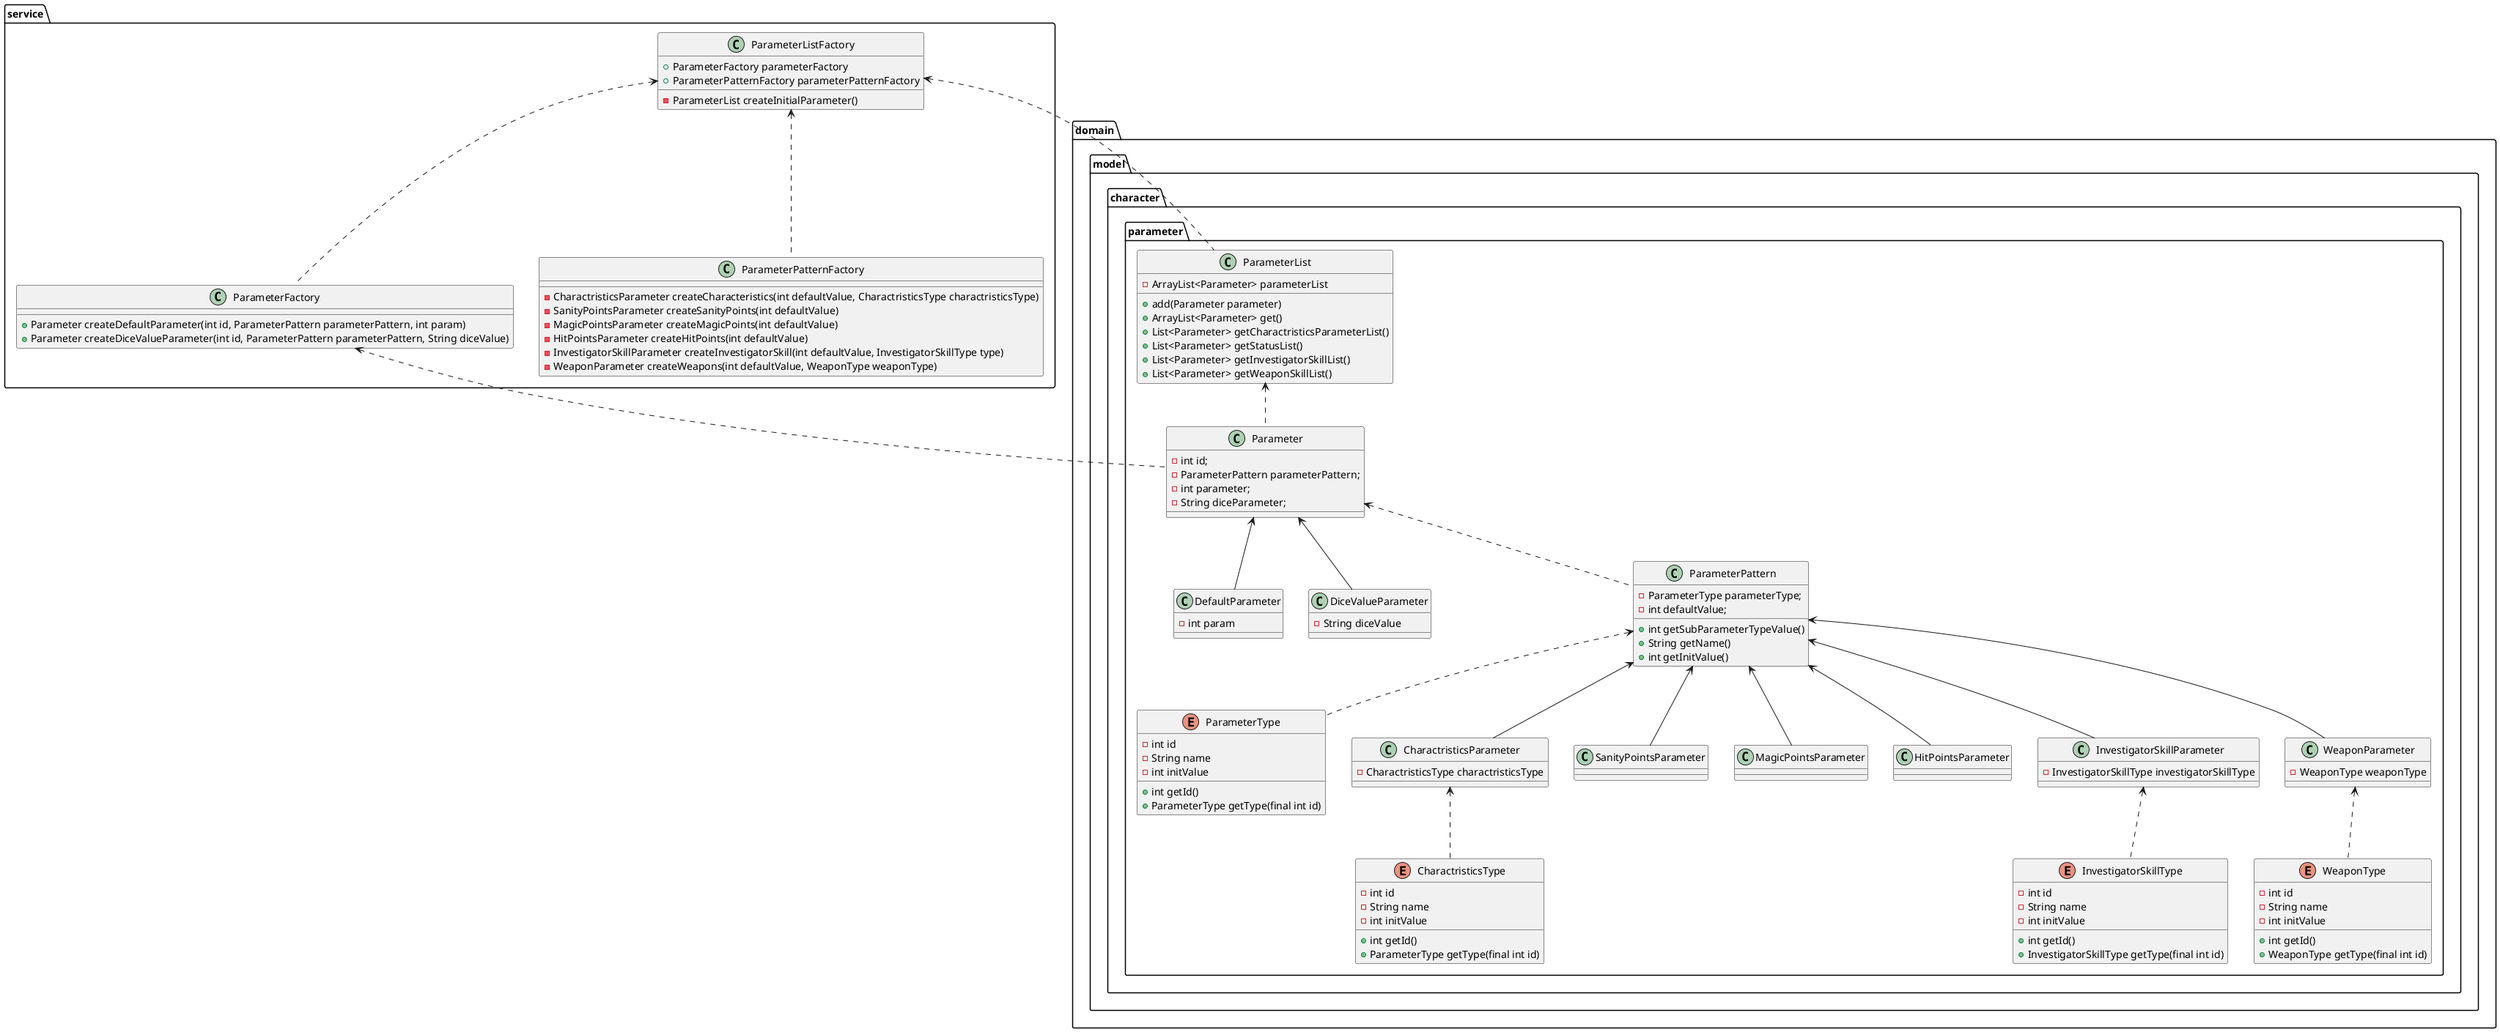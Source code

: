@startuml

package domain.model.character.parameter {
class ParameterList {
    - ArrayList<Parameter> parameterList
    + add(Parameter parameter)
    + ArrayList<Parameter> get()
    + List<Parameter> getCharactristicsParameterList()
    + List<Parameter> getStatusList()
    + List<Parameter> getInvestigatorSkillList()
    + List<Parameter> getWeaponSkillList()
}


class Parameter {
    - int id;
    - ParameterPattern parameterPattern;
    - int parameter;
    - String diceParameter;
}
class DefaultParameter {
    - int param
}

class DiceValueParameter {
    - String diceValue
}

class ParameterPattern {
    - ParameterType parameterType;
    - int defaultValue;
    + int getSubParameterTypeValue()
    + String getName()
    + int getInitValue()
}
enum ParameterType {
    - int id
    - String name
    - int initValue
    + int getId()
    + ParameterType getType(final int id)
}

class CharactristicsParameter {
    - CharactristicsType charactristicsType
}
enum CharactristicsType {
    - int id
    - String name
    - int initValue
    + int getId()
    + ParameterType getType(final int id)
}
class SanityPointsParameter {
}
class MagicPointsParameter {
}
class HitPointsParameter {
}
class InvestigatorSkillParameter {
    - InvestigatorSkillType investigatorSkillType
}
enum InvestigatorSkillType {
    - int id
    - String name
    - int initValue
    + int getId()
    + InvestigatorSkillType getType(final int id)
}
class WeaponParameter {
    - WeaponType weaponType
}
enum WeaponType {
    - int id
    - String name
    - int initValue
    + int getId()
    + WeaponType getType(final int id)
}

ParameterList <.. Parameter

Parameter <.. ParameterPattern
Parameter <-- DefaultParameter
Parameter <-- DiceValueParameter
ParameterPattern <.. ParameterType

ParameterPattern <-- CharactristicsParameter
CharactristicsParameter <.. CharactristicsType

ParameterPattern <-- SanityPointsParameter
ParameterPattern <-- MagicPointsParameter
ParameterPattern <-- HitPointsParameter
ParameterPattern <-- InvestigatorSkillParameter
InvestigatorSkillParameter <.. InvestigatorSkillType
ParameterPattern <-- WeaponParameter
WeaponParameter <.. WeaponType

}

package service {

  class ParameterFactory {
    + Parameter createDefaultParameter(int id, ParameterPattern parameterPattern, int param)
    + Parameter createDiceValueParameter(int id, ParameterPattern parameterPattern, String diceValue)
  }
  class ParameterPatternFactory {
    - CharactristicsParameter createCharacteristics(int defaultValue, CharactristicsType charactristicsType)
    - SanityPointsParameter createSanityPoints(int defaultValue)
    - MagicPointsParameter createMagicPoints(int defaultValue)
    - HitPointsParameter createHitPoints(int defaultValue)
    - InvestigatorSkillParameter createInvestigatorSkill(int defaultValue, InvestigatorSkillType type)
    - WeaponParameter createWeapons(int defaultValue, WeaponType weaponType)
  }
  class ParameterListFactory {
    + ParameterFactory parameterFactory
    + ParameterPatternFactory parameterPatternFactory
    - ParameterList createInitialParameter()
  }

  ParameterListFactory <.. ParameterFactory
  ParameterListFactory <.. ParameterPatternFactory
}

ParameterListFactory <.. ParameterList
ParameterFactory <.. Parameter

@enduml
